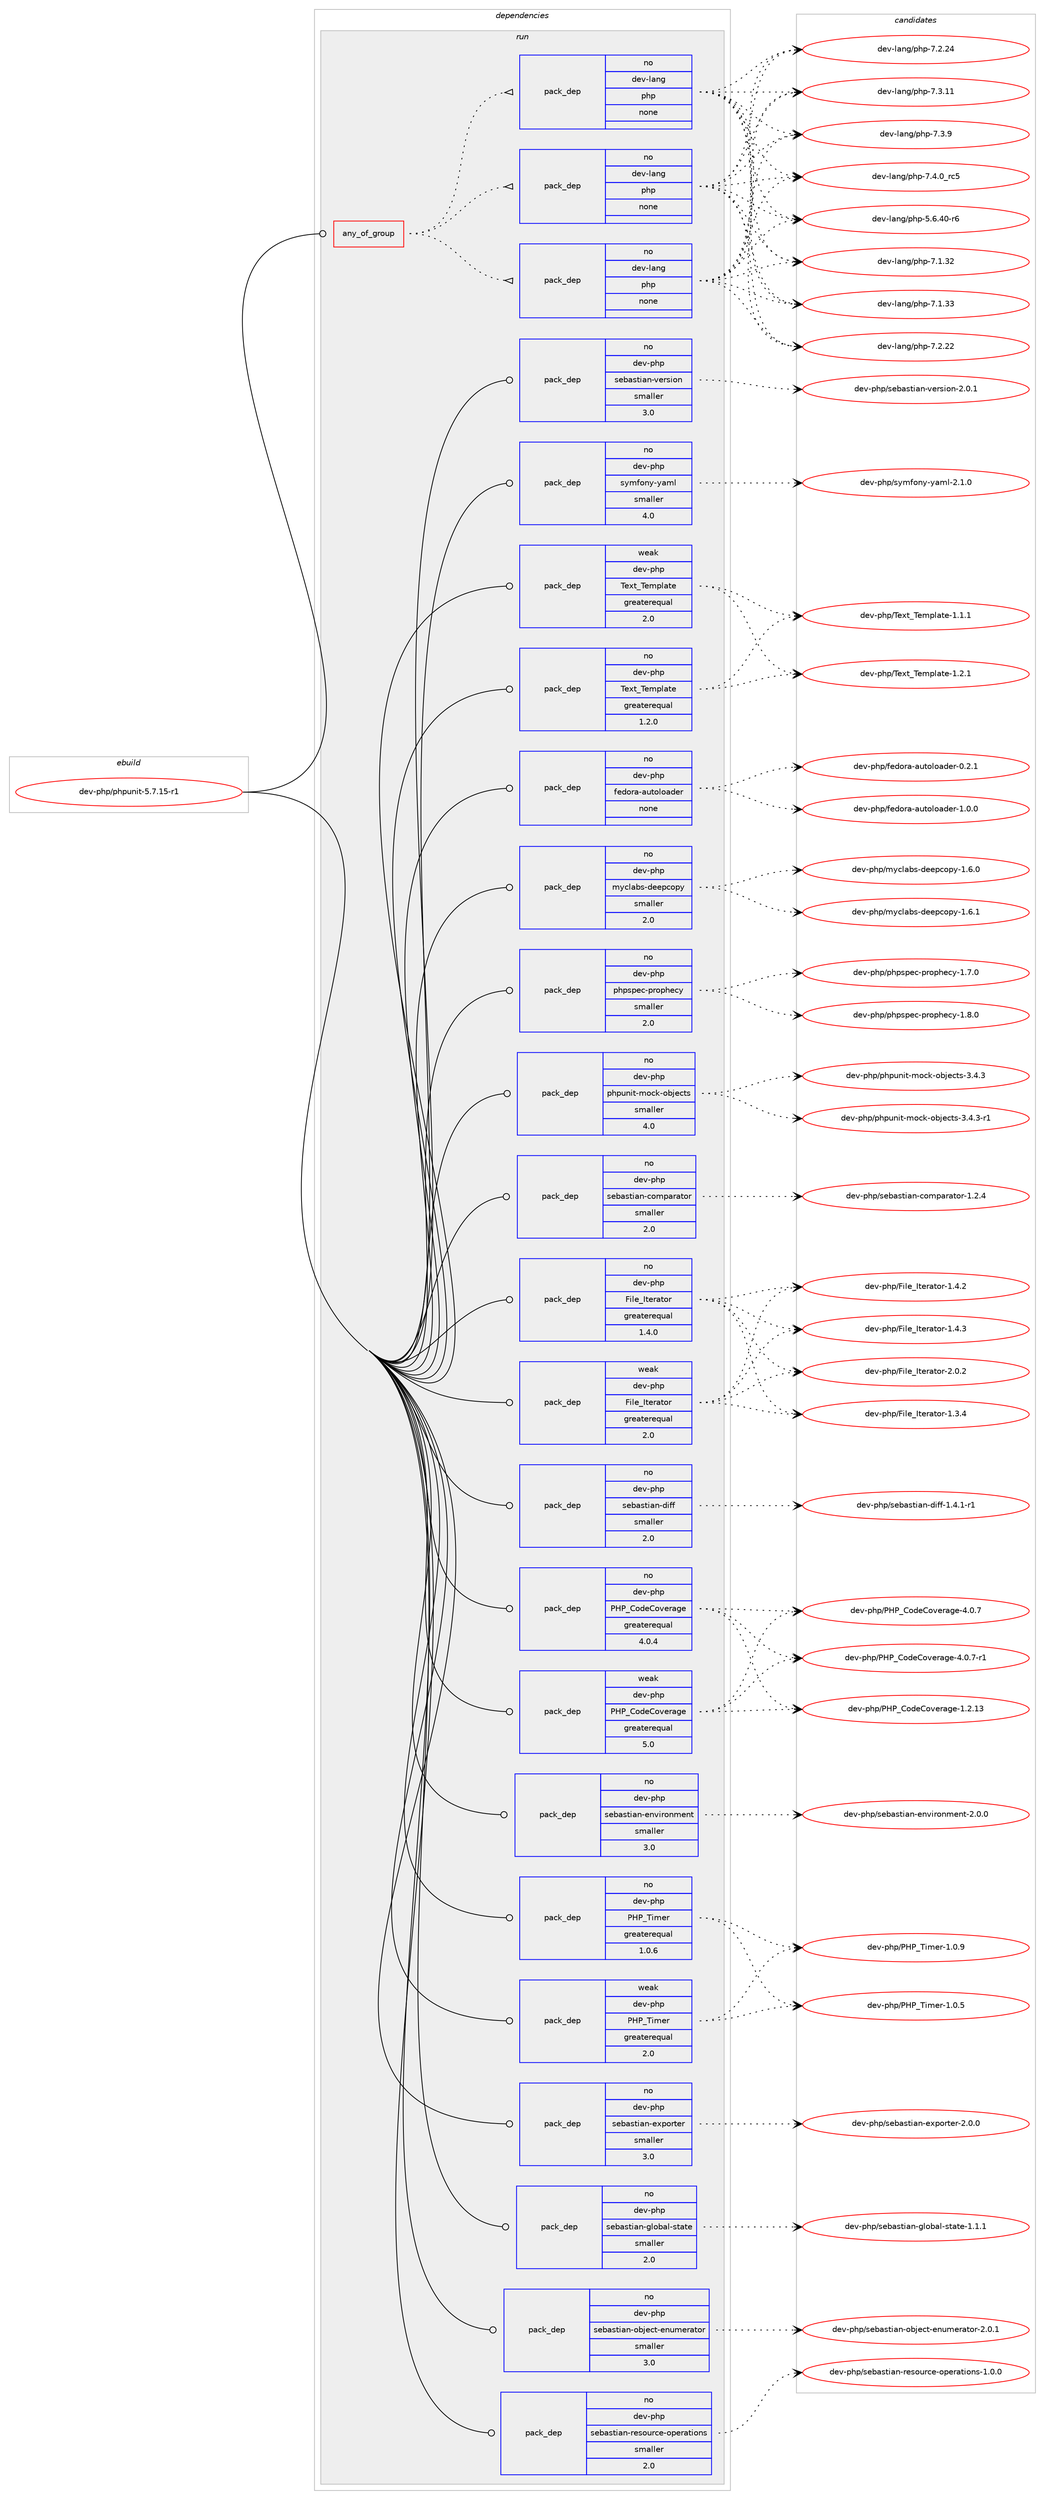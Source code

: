 digraph prolog {

# *************
# Graph options
# *************

newrank=true;
concentrate=true;
compound=true;
graph [rankdir=LR,fontname=Helvetica,fontsize=10,ranksep=1.5];#, ranksep=2.5, nodesep=0.2];
edge  [arrowhead=vee];
node  [fontname=Helvetica,fontsize=10];

# **********
# The ebuild
# **********

subgraph cluster_leftcol {
color=gray;
rank=same;
label=<<i>ebuild</i>>;
id [label="dev-php/phpunit-5.7.15-r1", color=red, width=4, href="../dev-php/phpunit-5.7.15-r1.svg"];
}

# ****************
# The dependencies
# ****************

subgraph cluster_midcol {
color=gray;
label=<<i>dependencies</i>>;
subgraph cluster_compile {
fillcolor="#eeeeee";
style=filled;
label=<<i>compile</i>>;
}
subgraph cluster_compileandrun {
fillcolor="#eeeeee";
style=filled;
label=<<i>compile and run</i>>;
}
subgraph cluster_run {
fillcolor="#eeeeee";
style=filled;
label=<<i>run</i>>;
subgraph any11391 {
dependency591577 [label=<<TABLE BORDER="0" CELLBORDER="1" CELLSPACING="0" CELLPADDING="4"><TR><TD CELLPADDING="10">any_of_group</TD></TR></TABLE>>, shape=none, color=red];subgraph pack444474 {
dependency591578 [label=<<TABLE BORDER="0" CELLBORDER="1" CELLSPACING="0" CELLPADDING="4" WIDTH="220"><TR><TD ROWSPAN="6" CELLPADDING="30">pack_dep</TD></TR><TR><TD WIDTH="110">no</TD></TR><TR><TD>dev-lang</TD></TR><TR><TD>php</TD></TR><TR><TD>none</TD></TR><TR><TD></TD></TR></TABLE>>, shape=none, color=blue];
}
dependency591577:e -> dependency591578:w [weight=20,style="dotted",arrowhead="oinv"];
subgraph pack444475 {
dependency591579 [label=<<TABLE BORDER="0" CELLBORDER="1" CELLSPACING="0" CELLPADDING="4" WIDTH="220"><TR><TD ROWSPAN="6" CELLPADDING="30">pack_dep</TD></TR><TR><TD WIDTH="110">no</TD></TR><TR><TD>dev-lang</TD></TR><TR><TD>php</TD></TR><TR><TD>none</TD></TR><TR><TD></TD></TR></TABLE>>, shape=none, color=blue];
}
dependency591577:e -> dependency591579:w [weight=20,style="dotted",arrowhead="oinv"];
subgraph pack444476 {
dependency591580 [label=<<TABLE BORDER="0" CELLBORDER="1" CELLSPACING="0" CELLPADDING="4" WIDTH="220"><TR><TD ROWSPAN="6" CELLPADDING="30">pack_dep</TD></TR><TR><TD WIDTH="110">no</TD></TR><TR><TD>dev-lang</TD></TR><TR><TD>php</TD></TR><TR><TD>none</TD></TR><TR><TD></TD></TR></TABLE>>, shape=none, color=blue];
}
dependency591577:e -> dependency591580:w [weight=20,style="dotted",arrowhead="oinv"];
}
id:e -> dependency591577:w [weight=20,style="solid",arrowhead="odot"];
subgraph pack444477 {
dependency591581 [label=<<TABLE BORDER="0" CELLBORDER="1" CELLSPACING="0" CELLPADDING="4" WIDTH="220"><TR><TD ROWSPAN="6" CELLPADDING="30">pack_dep</TD></TR><TR><TD WIDTH="110">no</TD></TR><TR><TD>dev-php</TD></TR><TR><TD>File_Iterator</TD></TR><TR><TD>greaterequal</TD></TR><TR><TD>1.4.0</TD></TR></TABLE>>, shape=none, color=blue];
}
id:e -> dependency591581:w [weight=20,style="solid",arrowhead="odot"];
subgraph pack444478 {
dependency591582 [label=<<TABLE BORDER="0" CELLBORDER="1" CELLSPACING="0" CELLPADDING="4" WIDTH="220"><TR><TD ROWSPAN="6" CELLPADDING="30">pack_dep</TD></TR><TR><TD WIDTH="110">no</TD></TR><TR><TD>dev-php</TD></TR><TR><TD>PHP_CodeCoverage</TD></TR><TR><TD>greaterequal</TD></TR><TR><TD>4.0.4</TD></TR></TABLE>>, shape=none, color=blue];
}
id:e -> dependency591582:w [weight=20,style="solid",arrowhead="odot"];
subgraph pack444479 {
dependency591583 [label=<<TABLE BORDER="0" CELLBORDER="1" CELLSPACING="0" CELLPADDING="4" WIDTH="220"><TR><TD ROWSPAN="6" CELLPADDING="30">pack_dep</TD></TR><TR><TD WIDTH="110">no</TD></TR><TR><TD>dev-php</TD></TR><TR><TD>PHP_Timer</TD></TR><TR><TD>greaterequal</TD></TR><TR><TD>1.0.6</TD></TR></TABLE>>, shape=none, color=blue];
}
id:e -> dependency591583:w [weight=20,style="solid",arrowhead="odot"];
subgraph pack444480 {
dependency591584 [label=<<TABLE BORDER="0" CELLBORDER="1" CELLSPACING="0" CELLPADDING="4" WIDTH="220"><TR><TD ROWSPAN="6" CELLPADDING="30">pack_dep</TD></TR><TR><TD WIDTH="110">no</TD></TR><TR><TD>dev-php</TD></TR><TR><TD>Text_Template</TD></TR><TR><TD>greaterequal</TD></TR><TR><TD>1.2.0</TD></TR></TABLE>>, shape=none, color=blue];
}
id:e -> dependency591584:w [weight=20,style="solid",arrowhead="odot"];
subgraph pack444481 {
dependency591585 [label=<<TABLE BORDER="0" CELLBORDER="1" CELLSPACING="0" CELLPADDING="4" WIDTH="220"><TR><TD ROWSPAN="6" CELLPADDING="30">pack_dep</TD></TR><TR><TD WIDTH="110">no</TD></TR><TR><TD>dev-php</TD></TR><TR><TD>fedora-autoloader</TD></TR><TR><TD>none</TD></TR><TR><TD></TD></TR></TABLE>>, shape=none, color=blue];
}
id:e -> dependency591585:w [weight=20,style="solid",arrowhead="odot"];
subgraph pack444482 {
dependency591586 [label=<<TABLE BORDER="0" CELLBORDER="1" CELLSPACING="0" CELLPADDING="4" WIDTH="220"><TR><TD ROWSPAN="6" CELLPADDING="30">pack_dep</TD></TR><TR><TD WIDTH="110">no</TD></TR><TR><TD>dev-php</TD></TR><TR><TD>myclabs-deepcopy</TD></TR><TR><TD>smaller</TD></TR><TR><TD>2.0</TD></TR></TABLE>>, shape=none, color=blue];
}
id:e -> dependency591586:w [weight=20,style="solid",arrowhead="odot"];
subgraph pack444483 {
dependency591587 [label=<<TABLE BORDER="0" CELLBORDER="1" CELLSPACING="0" CELLPADDING="4" WIDTH="220"><TR><TD ROWSPAN="6" CELLPADDING="30">pack_dep</TD></TR><TR><TD WIDTH="110">no</TD></TR><TR><TD>dev-php</TD></TR><TR><TD>phpspec-prophecy</TD></TR><TR><TD>smaller</TD></TR><TR><TD>2.0</TD></TR></TABLE>>, shape=none, color=blue];
}
id:e -> dependency591587:w [weight=20,style="solid",arrowhead="odot"];
subgraph pack444484 {
dependency591588 [label=<<TABLE BORDER="0" CELLBORDER="1" CELLSPACING="0" CELLPADDING="4" WIDTH="220"><TR><TD ROWSPAN="6" CELLPADDING="30">pack_dep</TD></TR><TR><TD WIDTH="110">no</TD></TR><TR><TD>dev-php</TD></TR><TR><TD>phpunit-mock-objects</TD></TR><TR><TD>smaller</TD></TR><TR><TD>4.0</TD></TR></TABLE>>, shape=none, color=blue];
}
id:e -> dependency591588:w [weight=20,style="solid",arrowhead="odot"];
subgraph pack444485 {
dependency591589 [label=<<TABLE BORDER="0" CELLBORDER="1" CELLSPACING="0" CELLPADDING="4" WIDTH="220"><TR><TD ROWSPAN="6" CELLPADDING="30">pack_dep</TD></TR><TR><TD WIDTH="110">no</TD></TR><TR><TD>dev-php</TD></TR><TR><TD>sebastian-comparator</TD></TR><TR><TD>smaller</TD></TR><TR><TD>2.0</TD></TR></TABLE>>, shape=none, color=blue];
}
id:e -> dependency591589:w [weight=20,style="solid",arrowhead="odot"];
subgraph pack444486 {
dependency591590 [label=<<TABLE BORDER="0" CELLBORDER="1" CELLSPACING="0" CELLPADDING="4" WIDTH="220"><TR><TD ROWSPAN="6" CELLPADDING="30">pack_dep</TD></TR><TR><TD WIDTH="110">no</TD></TR><TR><TD>dev-php</TD></TR><TR><TD>sebastian-diff</TD></TR><TR><TD>smaller</TD></TR><TR><TD>2.0</TD></TR></TABLE>>, shape=none, color=blue];
}
id:e -> dependency591590:w [weight=20,style="solid",arrowhead="odot"];
subgraph pack444487 {
dependency591591 [label=<<TABLE BORDER="0" CELLBORDER="1" CELLSPACING="0" CELLPADDING="4" WIDTH="220"><TR><TD ROWSPAN="6" CELLPADDING="30">pack_dep</TD></TR><TR><TD WIDTH="110">no</TD></TR><TR><TD>dev-php</TD></TR><TR><TD>sebastian-environment</TD></TR><TR><TD>smaller</TD></TR><TR><TD>3.0</TD></TR></TABLE>>, shape=none, color=blue];
}
id:e -> dependency591591:w [weight=20,style="solid",arrowhead="odot"];
subgraph pack444488 {
dependency591592 [label=<<TABLE BORDER="0" CELLBORDER="1" CELLSPACING="0" CELLPADDING="4" WIDTH="220"><TR><TD ROWSPAN="6" CELLPADDING="30">pack_dep</TD></TR><TR><TD WIDTH="110">no</TD></TR><TR><TD>dev-php</TD></TR><TR><TD>sebastian-exporter</TD></TR><TR><TD>smaller</TD></TR><TR><TD>3.0</TD></TR></TABLE>>, shape=none, color=blue];
}
id:e -> dependency591592:w [weight=20,style="solid",arrowhead="odot"];
subgraph pack444489 {
dependency591593 [label=<<TABLE BORDER="0" CELLBORDER="1" CELLSPACING="0" CELLPADDING="4" WIDTH="220"><TR><TD ROWSPAN="6" CELLPADDING="30">pack_dep</TD></TR><TR><TD WIDTH="110">no</TD></TR><TR><TD>dev-php</TD></TR><TR><TD>sebastian-global-state</TD></TR><TR><TD>smaller</TD></TR><TR><TD>2.0</TD></TR></TABLE>>, shape=none, color=blue];
}
id:e -> dependency591593:w [weight=20,style="solid",arrowhead="odot"];
subgraph pack444490 {
dependency591594 [label=<<TABLE BORDER="0" CELLBORDER="1" CELLSPACING="0" CELLPADDING="4" WIDTH="220"><TR><TD ROWSPAN="6" CELLPADDING="30">pack_dep</TD></TR><TR><TD WIDTH="110">no</TD></TR><TR><TD>dev-php</TD></TR><TR><TD>sebastian-object-enumerator</TD></TR><TR><TD>smaller</TD></TR><TR><TD>3.0</TD></TR></TABLE>>, shape=none, color=blue];
}
id:e -> dependency591594:w [weight=20,style="solid",arrowhead="odot"];
subgraph pack444491 {
dependency591595 [label=<<TABLE BORDER="0" CELLBORDER="1" CELLSPACING="0" CELLPADDING="4" WIDTH="220"><TR><TD ROWSPAN="6" CELLPADDING="30">pack_dep</TD></TR><TR><TD WIDTH="110">no</TD></TR><TR><TD>dev-php</TD></TR><TR><TD>sebastian-resource-operations</TD></TR><TR><TD>smaller</TD></TR><TR><TD>2.0</TD></TR></TABLE>>, shape=none, color=blue];
}
id:e -> dependency591595:w [weight=20,style="solid",arrowhead="odot"];
subgraph pack444492 {
dependency591596 [label=<<TABLE BORDER="0" CELLBORDER="1" CELLSPACING="0" CELLPADDING="4" WIDTH="220"><TR><TD ROWSPAN="6" CELLPADDING="30">pack_dep</TD></TR><TR><TD WIDTH="110">no</TD></TR><TR><TD>dev-php</TD></TR><TR><TD>sebastian-version</TD></TR><TR><TD>smaller</TD></TR><TR><TD>3.0</TD></TR></TABLE>>, shape=none, color=blue];
}
id:e -> dependency591596:w [weight=20,style="solid",arrowhead="odot"];
subgraph pack444493 {
dependency591597 [label=<<TABLE BORDER="0" CELLBORDER="1" CELLSPACING="0" CELLPADDING="4" WIDTH="220"><TR><TD ROWSPAN="6" CELLPADDING="30">pack_dep</TD></TR><TR><TD WIDTH="110">no</TD></TR><TR><TD>dev-php</TD></TR><TR><TD>symfony-yaml</TD></TR><TR><TD>smaller</TD></TR><TR><TD>4.0</TD></TR></TABLE>>, shape=none, color=blue];
}
id:e -> dependency591597:w [weight=20,style="solid",arrowhead="odot"];
subgraph pack444494 {
dependency591598 [label=<<TABLE BORDER="0" CELLBORDER="1" CELLSPACING="0" CELLPADDING="4" WIDTH="220"><TR><TD ROWSPAN="6" CELLPADDING="30">pack_dep</TD></TR><TR><TD WIDTH="110">weak</TD></TR><TR><TD>dev-php</TD></TR><TR><TD>File_Iterator</TD></TR><TR><TD>greaterequal</TD></TR><TR><TD>2.0</TD></TR></TABLE>>, shape=none, color=blue];
}
id:e -> dependency591598:w [weight=20,style="solid",arrowhead="odot"];
subgraph pack444495 {
dependency591599 [label=<<TABLE BORDER="0" CELLBORDER="1" CELLSPACING="0" CELLPADDING="4" WIDTH="220"><TR><TD ROWSPAN="6" CELLPADDING="30">pack_dep</TD></TR><TR><TD WIDTH="110">weak</TD></TR><TR><TD>dev-php</TD></TR><TR><TD>PHP_CodeCoverage</TD></TR><TR><TD>greaterequal</TD></TR><TR><TD>5.0</TD></TR></TABLE>>, shape=none, color=blue];
}
id:e -> dependency591599:w [weight=20,style="solid",arrowhead="odot"];
subgraph pack444496 {
dependency591600 [label=<<TABLE BORDER="0" CELLBORDER="1" CELLSPACING="0" CELLPADDING="4" WIDTH="220"><TR><TD ROWSPAN="6" CELLPADDING="30">pack_dep</TD></TR><TR><TD WIDTH="110">weak</TD></TR><TR><TD>dev-php</TD></TR><TR><TD>PHP_Timer</TD></TR><TR><TD>greaterequal</TD></TR><TR><TD>2.0</TD></TR></TABLE>>, shape=none, color=blue];
}
id:e -> dependency591600:w [weight=20,style="solid",arrowhead="odot"];
subgraph pack444497 {
dependency591601 [label=<<TABLE BORDER="0" CELLBORDER="1" CELLSPACING="0" CELLPADDING="4" WIDTH="220"><TR><TD ROWSPAN="6" CELLPADDING="30">pack_dep</TD></TR><TR><TD WIDTH="110">weak</TD></TR><TR><TD>dev-php</TD></TR><TR><TD>Text_Template</TD></TR><TR><TD>greaterequal</TD></TR><TR><TD>2.0</TD></TR></TABLE>>, shape=none, color=blue];
}
id:e -> dependency591601:w [weight=20,style="solid",arrowhead="odot"];
}
}

# **************
# The candidates
# **************

subgraph cluster_choices {
rank=same;
color=gray;
label=<<i>candidates</i>>;

subgraph choice444474 {
color=black;
nodesep=1;
choice100101118451089711010347112104112455346544652484511454 [label="dev-lang/php-5.6.40-r6", color=red, width=4,href="../dev-lang/php-5.6.40-r6.svg"];
choice10010111845108971101034711210411245554649465150 [label="dev-lang/php-7.1.32", color=red, width=4,href="../dev-lang/php-7.1.32.svg"];
choice10010111845108971101034711210411245554649465151 [label="dev-lang/php-7.1.33", color=red, width=4,href="../dev-lang/php-7.1.33.svg"];
choice10010111845108971101034711210411245554650465050 [label="dev-lang/php-7.2.22", color=red, width=4,href="../dev-lang/php-7.2.22.svg"];
choice10010111845108971101034711210411245554650465052 [label="dev-lang/php-7.2.24", color=red, width=4,href="../dev-lang/php-7.2.24.svg"];
choice10010111845108971101034711210411245554651464949 [label="dev-lang/php-7.3.11", color=red, width=4,href="../dev-lang/php-7.3.11.svg"];
choice100101118451089711010347112104112455546514657 [label="dev-lang/php-7.3.9", color=red, width=4,href="../dev-lang/php-7.3.9.svg"];
choice100101118451089711010347112104112455546524648951149953 [label="dev-lang/php-7.4.0_rc5", color=red, width=4,href="../dev-lang/php-7.4.0_rc5.svg"];
dependency591578:e -> choice100101118451089711010347112104112455346544652484511454:w [style=dotted,weight="100"];
dependency591578:e -> choice10010111845108971101034711210411245554649465150:w [style=dotted,weight="100"];
dependency591578:e -> choice10010111845108971101034711210411245554649465151:w [style=dotted,weight="100"];
dependency591578:e -> choice10010111845108971101034711210411245554650465050:w [style=dotted,weight="100"];
dependency591578:e -> choice10010111845108971101034711210411245554650465052:w [style=dotted,weight="100"];
dependency591578:e -> choice10010111845108971101034711210411245554651464949:w [style=dotted,weight="100"];
dependency591578:e -> choice100101118451089711010347112104112455546514657:w [style=dotted,weight="100"];
dependency591578:e -> choice100101118451089711010347112104112455546524648951149953:w [style=dotted,weight="100"];
}
subgraph choice444475 {
color=black;
nodesep=1;
choice100101118451089711010347112104112455346544652484511454 [label="dev-lang/php-5.6.40-r6", color=red, width=4,href="../dev-lang/php-5.6.40-r6.svg"];
choice10010111845108971101034711210411245554649465150 [label="dev-lang/php-7.1.32", color=red, width=4,href="../dev-lang/php-7.1.32.svg"];
choice10010111845108971101034711210411245554649465151 [label="dev-lang/php-7.1.33", color=red, width=4,href="../dev-lang/php-7.1.33.svg"];
choice10010111845108971101034711210411245554650465050 [label="dev-lang/php-7.2.22", color=red, width=4,href="../dev-lang/php-7.2.22.svg"];
choice10010111845108971101034711210411245554650465052 [label="dev-lang/php-7.2.24", color=red, width=4,href="../dev-lang/php-7.2.24.svg"];
choice10010111845108971101034711210411245554651464949 [label="dev-lang/php-7.3.11", color=red, width=4,href="../dev-lang/php-7.3.11.svg"];
choice100101118451089711010347112104112455546514657 [label="dev-lang/php-7.3.9", color=red, width=4,href="../dev-lang/php-7.3.9.svg"];
choice100101118451089711010347112104112455546524648951149953 [label="dev-lang/php-7.4.0_rc5", color=red, width=4,href="../dev-lang/php-7.4.0_rc5.svg"];
dependency591579:e -> choice100101118451089711010347112104112455346544652484511454:w [style=dotted,weight="100"];
dependency591579:e -> choice10010111845108971101034711210411245554649465150:w [style=dotted,weight="100"];
dependency591579:e -> choice10010111845108971101034711210411245554649465151:w [style=dotted,weight="100"];
dependency591579:e -> choice10010111845108971101034711210411245554650465050:w [style=dotted,weight="100"];
dependency591579:e -> choice10010111845108971101034711210411245554650465052:w [style=dotted,weight="100"];
dependency591579:e -> choice10010111845108971101034711210411245554651464949:w [style=dotted,weight="100"];
dependency591579:e -> choice100101118451089711010347112104112455546514657:w [style=dotted,weight="100"];
dependency591579:e -> choice100101118451089711010347112104112455546524648951149953:w [style=dotted,weight="100"];
}
subgraph choice444476 {
color=black;
nodesep=1;
choice100101118451089711010347112104112455346544652484511454 [label="dev-lang/php-5.6.40-r6", color=red, width=4,href="../dev-lang/php-5.6.40-r6.svg"];
choice10010111845108971101034711210411245554649465150 [label="dev-lang/php-7.1.32", color=red, width=4,href="../dev-lang/php-7.1.32.svg"];
choice10010111845108971101034711210411245554649465151 [label="dev-lang/php-7.1.33", color=red, width=4,href="../dev-lang/php-7.1.33.svg"];
choice10010111845108971101034711210411245554650465050 [label="dev-lang/php-7.2.22", color=red, width=4,href="../dev-lang/php-7.2.22.svg"];
choice10010111845108971101034711210411245554650465052 [label="dev-lang/php-7.2.24", color=red, width=4,href="../dev-lang/php-7.2.24.svg"];
choice10010111845108971101034711210411245554651464949 [label="dev-lang/php-7.3.11", color=red, width=4,href="../dev-lang/php-7.3.11.svg"];
choice100101118451089711010347112104112455546514657 [label="dev-lang/php-7.3.9", color=red, width=4,href="../dev-lang/php-7.3.9.svg"];
choice100101118451089711010347112104112455546524648951149953 [label="dev-lang/php-7.4.0_rc5", color=red, width=4,href="../dev-lang/php-7.4.0_rc5.svg"];
dependency591580:e -> choice100101118451089711010347112104112455346544652484511454:w [style=dotted,weight="100"];
dependency591580:e -> choice10010111845108971101034711210411245554649465150:w [style=dotted,weight="100"];
dependency591580:e -> choice10010111845108971101034711210411245554649465151:w [style=dotted,weight="100"];
dependency591580:e -> choice10010111845108971101034711210411245554650465050:w [style=dotted,weight="100"];
dependency591580:e -> choice10010111845108971101034711210411245554650465052:w [style=dotted,weight="100"];
dependency591580:e -> choice10010111845108971101034711210411245554651464949:w [style=dotted,weight="100"];
dependency591580:e -> choice100101118451089711010347112104112455546514657:w [style=dotted,weight="100"];
dependency591580:e -> choice100101118451089711010347112104112455546524648951149953:w [style=dotted,weight="100"];
}
subgraph choice444477 {
color=black;
nodesep=1;
choice100101118451121041124770105108101957311610111497116111114454946514652 [label="dev-php/File_Iterator-1.3.4", color=red, width=4,href="../dev-php/File_Iterator-1.3.4.svg"];
choice100101118451121041124770105108101957311610111497116111114454946524650 [label="dev-php/File_Iterator-1.4.2", color=red, width=4,href="../dev-php/File_Iterator-1.4.2.svg"];
choice100101118451121041124770105108101957311610111497116111114454946524651 [label="dev-php/File_Iterator-1.4.3", color=red, width=4,href="../dev-php/File_Iterator-1.4.3.svg"];
choice100101118451121041124770105108101957311610111497116111114455046484650 [label="dev-php/File_Iterator-2.0.2", color=red, width=4,href="../dev-php/File_Iterator-2.0.2.svg"];
dependency591581:e -> choice100101118451121041124770105108101957311610111497116111114454946514652:w [style=dotted,weight="100"];
dependency591581:e -> choice100101118451121041124770105108101957311610111497116111114454946524650:w [style=dotted,weight="100"];
dependency591581:e -> choice100101118451121041124770105108101957311610111497116111114454946524651:w [style=dotted,weight="100"];
dependency591581:e -> choice100101118451121041124770105108101957311610111497116111114455046484650:w [style=dotted,weight="100"];
}
subgraph choice444478 {
color=black;
nodesep=1;
choice10010111845112104112478072809567111100101671111181011149710310145494650464951 [label="dev-php/PHP_CodeCoverage-1.2.13", color=red, width=4,href="../dev-php/PHP_CodeCoverage-1.2.13.svg"];
choice100101118451121041124780728095671111001016711111810111497103101455246484655 [label="dev-php/PHP_CodeCoverage-4.0.7", color=red, width=4,href="../dev-php/PHP_CodeCoverage-4.0.7.svg"];
choice1001011184511210411247807280956711110010167111118101114971031014552464846554511449 [label="dev-php/PHP_CodeCoverage-4.0.7-r1", color=red, width=4,href="../dev-php/PHP_CodeCoverage-4.0.7-r1.svg"];
dependency591582:e -> choice10010111845112104112478072809567111100101671111181011149710310145494650464951:w [style=dotted,weight="100"];
dependency591582:e -> choice100101118451121041124780728095671111001016711111810111497103101455246484655:w [style=dotted,weight="100"];
dependency591582:e -> choice1001011184511210411247807280956711110010167111118101114971031014552464846554511449:w [style=dotted,weight="100"];
}
subgraph choice444479 {
color=black;
nodesep=1;
choice10010111845112104112478072809584105109101114454946484653 [label="dev-php/PHP_Timer-1.0.5", color=red, width=4,href="../dev-php/PHP_Timer-1.0.5.svg"];
choice10010111845112104112478072809584105109101114454946484657 [label="dev-php/PHP_Timer-1.0.9", color=red, width=4,href="../dev-php/PHP_Timer-1.0.9.svg"];
dependency591583:e -> choice10010111845112104112478072809584105109101114454946484653:w [style=dotted,weight="100"];
dependency591583:e -> choice10010111845112104112478072809584105109101114454946484657:w [style=dotted,weight="100"];
}
subgraph choice444480 {
color=black;
nodesep=1;
choice100101118451121041124784101120116958410110911210897116101454946494649 [label="dev-php/Text_Template-1.1.1", color=red, width=4,href="../dev-php/Text_Template-1.1.1.svg"];
choice100101118451121041124784101120116958410110911210897116101454946504649 [label="dev-php/Text_Template-1.2.1", color=red, width=4,href="../dev-php/Text_Template-1.2.1.svg"];
dependency591584:e -> choice100101118451121041124784101120116958410110911210897116101454946494649:w [style=dotted,weight="100"];
dependency591584:e -> choice100101118451121041124784101120116958410110911210897116101454946504649:w [style=dotted,weight="100"];
}
subgraph choice444481 {
color=black;
nodesep=1;
choice100101118451121041124710210110011111497459711711611110811197100101114454846504649 [label="dev-php/fedora-autoloader-0.2.1", color=red, width=4,href="../dev-php/fedora-autoloader-0.2.1.svg"];
choice100101118451121041124710210110011111497459711711611110811197100101114454946484648 [label="dev-php/fedora-autoloader-1.0.0", color=red, width=4,href="../dev-php/fedora-autoloader-1.0.0.svg"];
dependency591585:e -> choice100101118451121041124710210110011111497459711711611110811197100101114454846504649:w [style=dotted,weight="100"];
dependency591585:e -> choice100101118451121041124710210110011111497459711711611110811197100101114454946484648:w [style=dotted,weight="100"];
}
subgraph choice444482 {
color=black;
nodesep=1;
choice10010111845112104112471091219910897981154510010110111299111112121454946544648 [label="dev-php/myclabs-deepcopy-1.6.0", color=red, width=4,href="../dev-php/myclabs-deepcopy-1.6.0.svg"];
choice10010111845112104112471091219910897981154510010110111299111112121454946544649 [label="dev-php/myclabs-deepcopy-1.6.1", color=red, width=4,href="../dev-php/myclabs-deepcopy-1.6.1.svg"];
dependency591586:e -> choice10010111845112104112471091219910897981154510010110111299111112121454946544648:w [style=dotted,weight="100"];
dependency591586:e -> choice10010111845112104112471091219910897981154510010110111299111112121454946544649:w [style=dotted,weight="100"];
}
subgraph choice444483 {
color=black;
nodesep=1;
choice1001011184511210411247112104112115112101994511211411111210410199121454946554648 [label="dev-php/phpspec-prophecy-1.7.0", color=red, width=4,href="../dev-php/phpspec-prophecy-1.7.0.svg"];
choice1001011184511210411247112104112115112101994511211411111210410199121454946564648 [label="dev-php/phpspec-prophecy-1.8.0", color=red, width=4,href="../dev-php/phpspec-prophecy-1.8.0.svg"];
dependency591587:e -> choice1001011184511210411247112104112115112101994511211411111210410199121454946554648:w [style=dotted,weight="100"];
dependency591587:e -> choice1001011184511210411247112104112115112101994511211411111210410199121454946564648:w [style=dotted,weight="100"];
}
subgraph choice444484 {
color=black;
nodesep=1;
choice10010111845112104112471121041121171101051164510911199107451119810610199116115455146524651 [label="dev-php/phpunit-mock-objects-3.4.3", color=red, width=4,href="../dev-php/phpunit-mock-objects-3.4.3.svg"];
choice100101118451121041124711210411211711010511645109111991074511198106101991161154551465246514511449 [label="dev-php/phpunit-mock-objects-3.4.3-r1", color=red, width=4,href="../dev-php/phpunit-mock-objects-3.4.3-r1.svg"];
dependency591588:e -> choice10010111845112104112471121041121171101051164510911199107451119810610199116115455146524651:w [style=dotted,weight="100"];
dependency591588:e -> choice100101118451121041124711210411211711010511645109111991074511198106101991161154551465246514511449:w [style=dotted,weight="100"];
}
subgraph choice444485 {
color=black;
nodesep=1;
choice100101118451121041124711510198971151161059711045991111091129711497116111114454946504652 [label="dev-php/sebastian-comparator-1.2.4", color=red, width=4,href="../dev-php/sebastian-comparator-1.2.4.svg"];
dependency591589:e -> choice100101118451121041124711510198971151161059711045991111091129711497116111114454946504652:w [style=dotted,weight="100"];
}
subgraph choice444486 {
color=black;
nodesep=1;
choice1001011184511210411247115101989711511610597110451001051021024549465246494511449 [label="dev-php/sebastian-diff-1.4.1-r1", color=red, width=4,href="../dev-php/sebastian-diff-1.4.1-r1.svg"];
dependency591590:e -> choice1001011184511210411247115101989711511610597110451001051021024549465246494511449:w [style=dotted,weight="100"];
}
subgraph choice444487 {
color=black;
nodesep=1;
choice100101118451121041124711510198971151161059711045101110118105114111110109101110116455046484648 [label="dev-php/sebastian-environment-2.0.0", color=red, width=4,href="../dev-php/sebastian-environment-2.0.0.svg"];
dependency591591:e -> choice100101118451121041124711510198971151161059711045101110118105114111110109101110116455046484648:w [style=dotted,weight="100"];
}
subgraph choice444488 {
color=black;
nodesep=1;
choice100101118451121041124711510198971151161059711045101120112111114116101114455046484648 [label="dev-php/sebastian-exporter-2.0.0", color=red, width=4,href="../dev-php/sebastian-exporter-2.0.0.svg"];
dependency591592:e -> choice100101118451121041124711510198971151161059711045101120112111114116101114455046484648:w [style=dotted,weight="100"];
}
subgraph choice444489 {
color=black;
nodesep=1;
choice10010111845112104112471151019897115116105971104510310811198971084511511697116101454946494649 [label="dev-php/sebastian-global-state-1.1.1", color=red, width=4,href="../dev-php/sebastian-global-state-1.1.1.svg"];
dependency591593:e -> choice10010111845112104112471151019897115116105971104510310811198971084511511697116101454946494649:w [style=dotted,weight="100"];
}
subgraph choice444490 {
color=black;
nodesep=1;
choice10010111845112104112471151019897115116105971104511198106101991164510111011710910111497116111114455046484649 [label="dev-php/sebastian-object-enumerator-2.0.1", color=red, width=4,href="../dev-php/sebastian-object-enumerator-2.0.1.svg"];
dependency591594:e -> choice10010111845112104112471151019897115116105971104511198106101991164510111011710910111497116111114455046484649:w [style=dotted,weight="100"];
}
subgraph choice444491 {
color=black;
nodesep=1;
choice100101118451121041124711510198971151161059711045114101115111117114991014511111210111497116105111110115454946484648 [label="dev-php/sebastian-resource-operations-1.0.0", color=red, width=4,href="../dev-php/sebastian-resource-operations-1.0.0.svg"];
dependency591595:e -> choice100101118451121041124711510198971151161059711045114101115111117114991014511111210111497116105111110115454946484648:w [style=dotted,weight="100"];
}
subgraph choice444492 {
color=black;
nodesep=1;
choice100101118451121041124711510198971151161059711045118101114115105111110455046484649 [label="dev-php/sebastian-version-2.0.1", color=red, width=4,href="../dev-php/sebastian-version-2.0.1.svg"];
dependency591596:e -> choice100101118451121041124711510198971151161059711045118101114115105111110455046484649:w [style=dotted,weight="100"];
}
subgraph choice444493 {
color=black;
nodesep=1;
choice10010111845112104112471151211091021111101214512197109108455046494648 [label="dev-php/symfony-yaml-2.1.0", color=red, width=4,href="../dev-php/symfony-yaml-2.1.0.svg"];
dependency591597:e -> choice10010111845112104112471151211091021111101214512197109108455046494648:w [style=dotted,weight="100"];
}
subgraph choice444494 {
color=black;
nodesep=1;
choice100101118451121041124770105108101957311610111497116111114454946514652 [label="dev-php/File_Iterator-1.3.4", color=red, width=4,href="../dev-php/File_Iterator-1.3.4.svg"];
choice100101118451121041124770105108101957311610111497116111114454946524650 [label="dev-php/File_Iterator-1.4.2", color=red, width=4,href="../dev-php/File_Iterator-1.4.2.svg"];
choice100101118451121041124770105108101957311610111497116111114454946524651 [label="dev-php/File_Iterator-1.4.3", color=red, width=4,href="../dev-php/File_Iterator-1.4.3.svg"];
choice100101118451121041124770105108101957311610111497116111114455046484650 [label="dev-php/File_Iterator-2.0.2", color=red, width=4,href="../dev-php/File_Iterator-2.0.2.svg"];
dependency591598:e -> choice100101118451121041124770105108101957311610111497116111114454946514652:w [style=dotted,weight="100"];
dependency591598:e -> choice100101118451121041124770105108101957311610111497116111114454946524650:w [style=dotted,weight="100"];
dependency591598:e -> choice100101118451121041124770105108101957311610111497116111114454946524651:w [style=dotted,weight="100"];
dependency591598:e -> choice100101118451121041124770105108101957311610111497116111114455046484650:w [style=dotted,weight="100"];
}
subgraph choice444495 {
color=black;
nodesep=1;
choice10010111845112104112478072809567111100101671111181011149710310145494650464951 [label="dev-php/PHP_CodeCoverage-1.2.13", color=red, width=4,href="../dev-php/PHP_CodeCoverage-1.2.13.svg"];
choice100101118451121041124780728095671111001016711111810111497103101455246484655 [label="dev-php/PHP_CodeCoverage-4.0.7", color=red, width=4,href="../dev-php/PHP_CodeCoverage-4.0.7.svg"];
choice1001011184511210411247807280956711110010167111118101114971031014552464846554511449 [label="dev-php/PHP_CodeCoverage-4.0.7-r1", color=red, width=4,href="../dev-php/PHP_CodeCoverage-4.0.7-r1.svg"];
dependency591599:e -> choice10010111845112104112478072809567111100101671111181011149710310145494650464951:w [style=dotted,weight="100"];
dependency591599:e -> choice100101118451121041124780728095671111001016711111810111497103101455246484655:w [style=dotted,weight="100"];
dependency591599:e -> choice1001011184511210411247807280956711110010167111118101114971031014552464846554511449:w [style=dotted,weight="100"];
}
subgraph choice444496 {
color=black;
nodesep=1;
choice10010111845112104112478072809584105109101114454946484653 [label="dev-php/PHP_Timer-1.0.5", color=red, width=4,href="../dev-php/PHP_Timer-1.0.5.svg"];
choice10010111845112104112478072809584105109101114454946484657 [label="dev-php/PHP_Timer-1.0.9", color=red, width=4,href="../dev-php/PHP_Timer-1.0.9.svg"];
dependency591600:e -> choice10010111845112104112478072809584105109101114454946484653:w [style=dotted,weight="100"];
dependency591600:e -> choice10010111845112104112478072809584105109101114454946484657:w [style=dotted,weight="100"];
}
subgraph choice444497 {
color=black;
nodesep=1;
choice100101118451121041124784101120116958410110911210897116101454946494649 [label="dev-php/Text_Template-1.1.1", color=red, width=4,href="../dev-php/Text_Template-1.1.1.svg"];
choice100101118451121041124784101120116958410110911210897116101454946504649 [label="dev-php/Text_Template-1.2.1", color=red, width=4,href="../dev-php/Text_Template-1.2.1.svg"];
dependency591601:e -> choice100101118451121041124784101120116958410110911210897116101454946494649:w [style=dotted,weight="100"];
dependency591601:e -> choice100101118451121041124784101120116958410110911210897116101454946504649:w [style=dotted,weight="100"];
}
}

}
